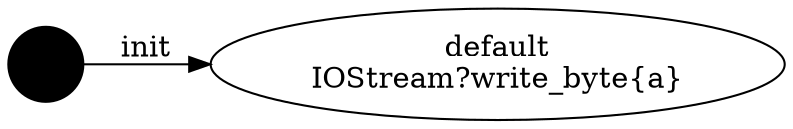 digraph finite_state_machine {
	rankdir=LR;
	INIT_STATE [shape=circle label = "", style = filled, color = "black"];
		INIT_STATE -> default [label="init"];
	default [label="default\nIOStream?write_byte{a}", shape = ellipse];
}
